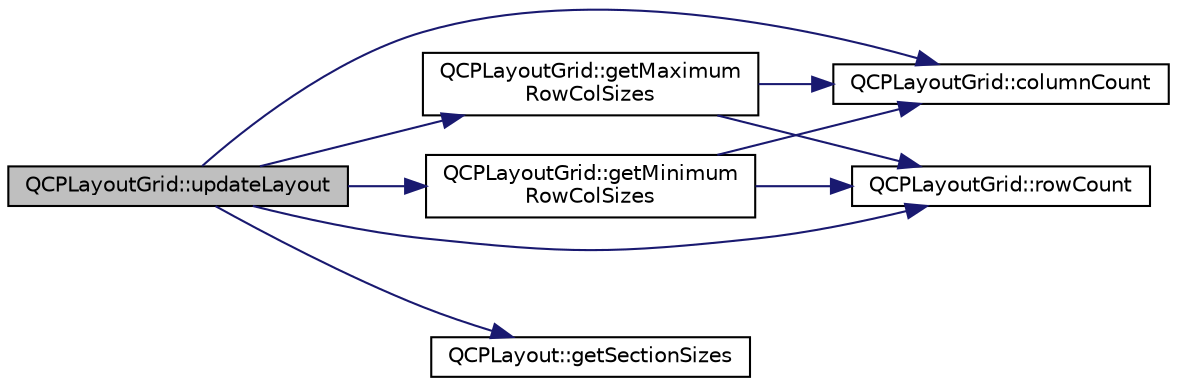 digraph "QCPLayoutGrid::updateLayout"
{
  edge [fontname="Helvetica",fontsize="10",labelfontname="Helvetica",labelfontsize="10"];
  node [fontname="Helvetica",fontsize="10",shape=record];
  rankdir="LR";
  Node220 [label="QCPLayoutGrid::updateLayout",height=0.2,width=0.4,color="black", fillcolor="grey75", style="filled", fontcolor="black"];
  Node220 -> Node221 [color="midnightblue",fontsize="10",style="solid",fontname="Helvetica"];
  Node221 [label="QCPLayoutGrid::getMinimum\lRowColSizes",height=0.2,width=0.4,color="black", fillcolor="white", style="filled",URL="$df/dd4/class_q_c_p_layout_grid.html#a4b9a251919936f127a63fc1b9911cd4e"];
  Node221 -> Node222 [color="midnightblue",fontsize="10",style="solid",fontname="Helvetica"];
  Node222 [label="QCPLayoutGrid::columnCount",height=0.2,width=0.4,color="black", fillcolor="white", style="filled",URL="$df/dd4/class_q_c_p_layout_grid.html#a1a2962cbf45011405b64b913afa8e7a2"];
  Node221 -> Node223 [color="midnightblue",fontsize="10",style="solid",fontname="Helvetica"];
  Node223 [label="QCPLayoutGrid::rowCount",height=0.2,width=0.4,color="black", fillcolor="white", style="filled",URL="$df/dd4/class_q_c_p_layout_grid.html#a19c66fd76cbce58a8e94f33797e0c0aa"];
  Node220 -> Node224 [color="midnightblue",fontsize="10",style="solid",fontname="Helvetica"];
  Node224 [label="QCPLayoutGrid::getMaximum\lRowColSizes",height=0.2,width=0.4,color="black", fillcolor="white", style="filled",URL="$df/dd4/class_q_c_p_layout_grid.html#a9be77011ec5b5dfbe7fbda126659e1eb"];
  Node224 -> Node222 [color="midnightblue",fontsize="10",style="solid",fontname="Helvetica"];
  Node224 -> Node223 [color="midnightblue",fontsize="10",style="solid",fontname="Helvetica"];
  Node220 -> Node223 [color="midnightblue",fontsize="10",style="solid",fontname="Helvetica"];
  Node220 -> Node222 [color="midnightblue",fontsize="10",style="solid",fontname="Helvetica"];
  Node220 -> Node225 [color="midnightblue",fontsize="10",style="solid",fontname="Helvetica"];
  Node225 [label="QCPLayout::getSectionSizes",height=0.2,width=0.4,color="black", fillcolor="white", style="filled",URL="$de/d58/class_q_c_p_layout.html#a3e77be8006d39f2aafc1313d6e8fc3fd"];
}
